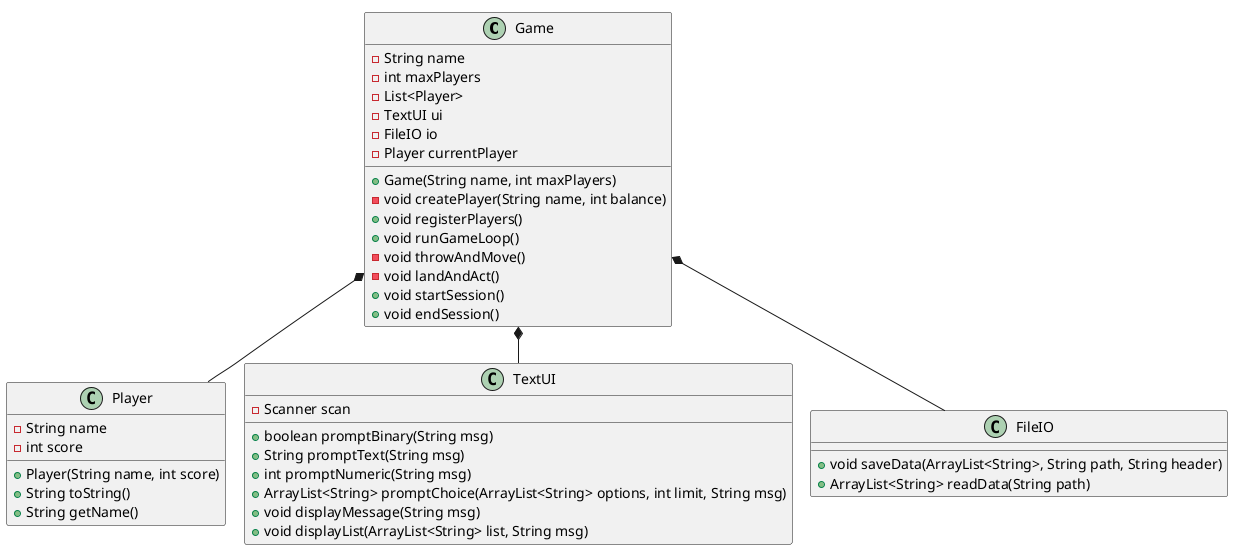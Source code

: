 @startuml
!pragma layout smetana
'https://plantuml.com/class-diagram

class Game
class Player


Game *-- Player
Game *-- TextUI
Game *-- FileIO



class Game {
- String name
- int maxPlayers
- List<Player>
- TextUI ui
- FileIO io
- Player currentPlayer
+ Game(String name, int maxPlayers)
- void createPlayer(String name, int balance)
+ void registerPlayers()
+ void runGameLoop()
-void throwAndMove()
-void landAndAct()
+ void startSession()
+ void endSession()

}
class Player {
- String name
- int score
+ Player(String name, int score)
+ String toString()
+ String getName()
}

class TextUI {
- Scanner scan
+ boolean promptBinary(String msg)
+ String promptText(String msg)
+ int promptNumeric(String msg)
+ ArrayList<String> promptChoice(ArrayList<String> options, int limit, String msg)
+ void displayMessage(String msg)
+ void displayList(ArrayList<String> list, String msg)
}

class FileIO{
+ void saveData(ArrayList<String>, String path, String header)
+ ArrayList<String> readData(String path)
}

@enduml